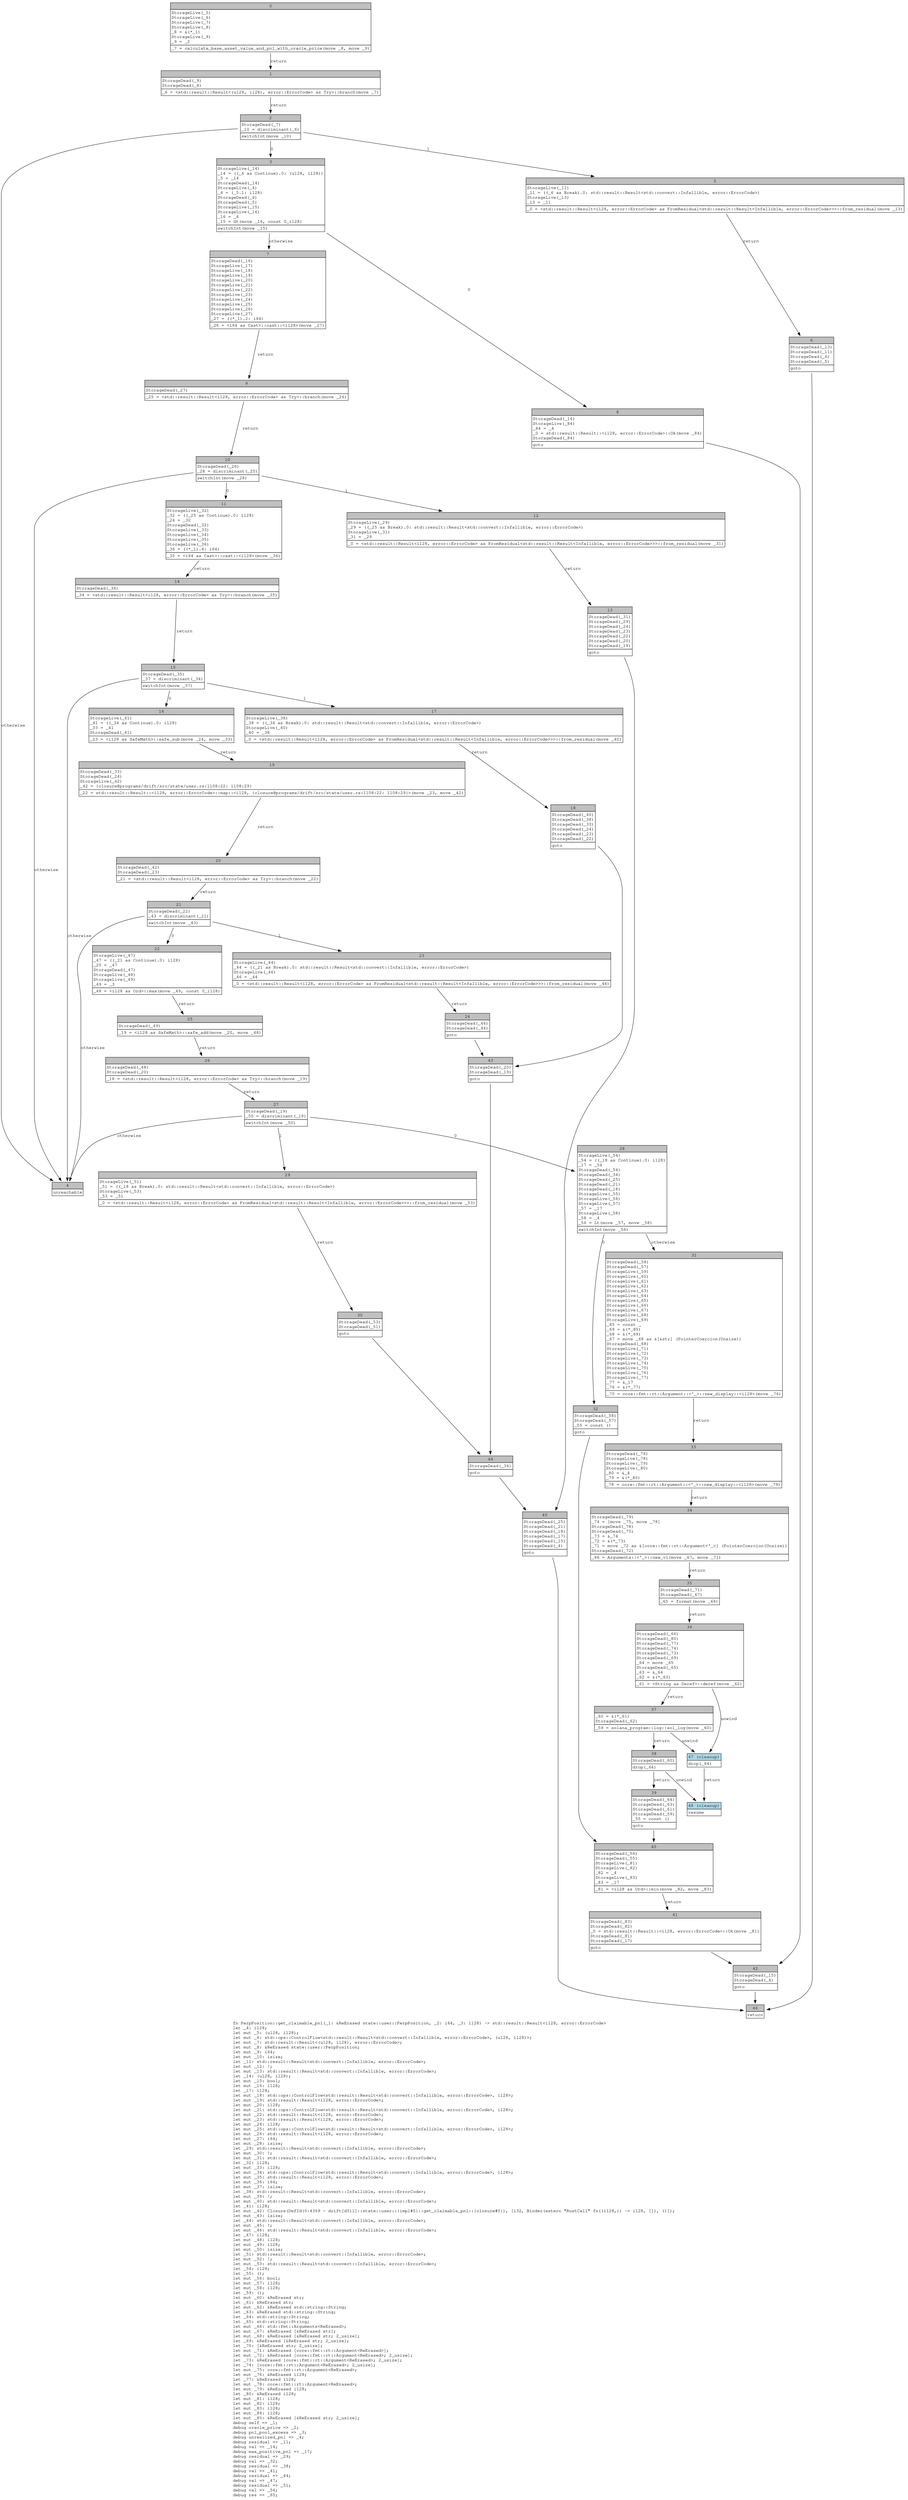 digraph Mir_0_4368 {
    graph [fontname="Courier, monospace"];
    node [fontname="Courier, monospace"];
    edge [fontname="Courier, monospace"];
    label=<fn PerpPosition::get_claimable_pnl(_1: &amp;ReErased state::user::PerpPosition, _2: i64, _3: i128) -&gt; std::result::Result&lt;i128, error::ErrorCode&gt;<br align="left"/>let _4: i128;<br align="left"/>let mut _5: (u128, i128);<br align="left"/>let mut _6: std::ops::ControlFlow&lt;std::result::Result&lt;std::convert::Infallible, error::ErrorCode&gt;, (u128, i128)&gt;;<br align="left"/>let mut _7: std::result::Result&lt;(u128, i128), error::ErrorCode&gt;;<br align="left"/>let mut _8: &amp;ReErased state::user::PerpPosition;<br align="left"/>let mut _9: i64;<br align="left"/>let mut _10: isize;<br align="left"/>let _11: std::result::Result&lt;std::convert::Infallible, error::ErrorCode&gt;;<br align="left"/>let mut _12: !;<br align="left"/>let mut _13: std::result::Result&lt;std::convert::Infallible, error::ErrorCode&gt;;<br align="left"/>let _14: (u128, i128);<br align="left"/>let mut _15: bool;<br align="left"/>let mut _16: i128;<br align="left"/>let _17: i128;<br align="left"/>let mut _18: std::ops::ControlFlow&lt;std::result::Result&lt;std::convert::Infallible, error::ErrorCode&gt;, i128&gt;;<br align="left"/>let mut _19: std::result::Result&lt;i128, error::ErrorCode&gt;;<br align="left"/>let mut _20: i128;<br align="left"/>let mut _21: std::ops::ControlFlow&lt;std::result::Result&lt;std::convert::Infallible, error::ErrorCode&gt;, i128&gt;;<br align="left"/>let mut _22: std::result::Result&lt;i128, error::ErrorCode&gt;;<br align="left"/>let mut _23: std::result::Result&lt;i128, error::ErrorCode&gt;;<br align="left"/>let mut _24: i128;<br align="left"/>let mut _25: std::ops::ControlFlow&lt;std::result::Result&lt;std::convert::Infallible, error::ErrorCode&gt;, i128&gt;;<br align="left"/>let mut _26: std::result::Result&lt;i128, error::ErrorCode&gt;;<br align="left"/>let mut _27: i64;<br align="left"/>let mut _28: isize;<br align="left"/>let _29: std::result::Result&lt;std::convert::Infallible, error::ErrorCode&gt;;<br align="left"/>let mut _30: !;<br align="left"/>let mut _31: std::result::Result&lt;std::convert::Infallible, error::ErrorCode&gt;;<br align="left"/>let _32: i128;<br align="left"/>let mut _33: i128;<br align="left"/>let mut _34: std::ops::ControlFlow&lt;std::result::Result&lt;std::convert::Infallible, error::ErrorCode&gt;, i128&gt;;<br align="left"/>let mut _35: std::result::Result&lt;i128, error::ErrorCode&gt;;<br align="left"/>let mut _36: i64;<br align="left"/>let mut _37: isize;<br align="left"/>let _38: std::result::Result&lt;std::convert::Infallible, error::ErrorCode&gt;;<br align="left"/>let mut _39: !;<br align="left"/>let mut _40: std::result::Result&lt;std::convert::Infallible, error::ErrorCode&gt;;<br align="left"/>let _41: i128;<br align="left"/>let mut _42: Closure(DefId(0:4369 ~ drift[d311]::state::user::{impl#5}::get_claimable_pnl::{closure#0}), [i32, Binder(extern &quot;RustCall&quot; fn((i128,)) -&gt; i128, []), ()]);<br align="left"/>let mut _43: isize;<br align="left"/>let _44: std::result::Result&lt;std::convert::Infallible, error::ErrorCode&gt;;<br align="left"/>let mut _45: !;<br align="left"/>let mut _46: std::result::Result&lt;std::convert::Infallible, error::ErrorCode&gt;;<br align="left"/>let _47: i128;<br align="left"/>let mut _48: i128;<br align="left"/>let mut _49: i128;<br align="left"/>let mut _50: isize;<br align="left"/>let _51: std::result::Result&lt;std::convert::Infallible, error::ErrorCode&gt;;<br align="left"/>let mut _52: !;<br align="left"/>let mut _53: std::result::Result&lt;std::convert::Infallible, error::ErrorCode&gt;;<br align="left"/>let _54: i128;<br align="left"/>let _55: ();<br align="left"/>let mut _56: bool;<br align="left"/>let mut _57: i128;<br align="left"/>let mut _58: i128;<br align="left"/>let _59: ();<br align="left"/>let mut _60: &amp;ReErased str;<br align="left"/>let _61: &amp;ReErased str;<br align="left"/>let mut _62: &amp;ReErased std::string::String;<br align="left"/>let _63: &amp;ReErased std::string::String;<br align="left"/>let _64: std::string::String;<br align="left"/>let _65: std::string::String;<br align="left"/>let mut _66: std::fmt::Arguments&lt;ReErased&gt;;<br align="left"/>let mut _67: &amp;ReErased [&amp;ReErased str];<br align="left"/>let mut _68: &amp;ReErased [&amp;ReErased str; 2_usize];<br align="left"/>let _69: &amp;ReErased [&amp;ReErased str; 2_usize];<br align="left"/>let _70: [&amp;ReErased str; 2_usize];<br align="left"/>let mut _71: &amp;ReErased [core::fmt::rt::Argument&lt;ReErased&gt;];<br align="left"/>let mut _72: &amp;ReErased [core::fmt::rt::Argument&lt;ReErased&gt;; 2_usize];<br align="left"/>let _73: &amp;ReErased [core::fmt::rt::Argument&lt;ReErased&gt;; 2_usize];<br align="left"/>let _74: [core::fmt::rt::Argument&lt;ReErased&gt;; 2_usize];<br align="left"/>let mut _75: core::fmt::rt::Argument&lt;ReErased&gt;;<br align="left"/>let mut _76: &amp;ReErased i128;<br align="left"/>let _77: &amp;ReErased i128;<br align="left"/>let mut _78: core::fmt::rt::Argument&lt;ReErased&gt;;<br align="left"/>let mut _79: &amp;ReErased i128;<br align="left"/>let _80: &amp;ReErased i128;<br align="left"/>let mut _81: i128;<br align="left"/>let mut _82: i128;<br align="left"/>let mut _83: i128;<br align="left"/>let mut _84: i128;<br align="left"/>let mut _85: &amp;ReErased [&amp;ReErased str; 2_usize];<br align="left"/>debug self =&gt; _1;<br align="left"/>debug oracle_price =&gt; _2;<br align="left"/>debug pnl_pool_excess =&gt; _3;<br align="left"/>debug unrealized_pnl =&gt; _4;<br align="left"/>debug residual =&gt; _11;<br align="left"/>debug val =&gt; _14;<br align="left"/>debug max_positive_pnl =&gt; _17;<br align="left"/>debug residual =&gt; _29;<br align="left"/>debug val =&gt; _32;<br align="left"/>debug residual =&gt; _38;<br align="left"/>debug val =&gt; _41;<br align="left"/>debug residual =&gt; _44;<br align="left"/>debug val =&gt; _47;<br align="left"/>debug residual =&gt; _51;<br align="left"/>debug val =&gt; _54;<br align="left"/>debug res =&gt; _65;<br align="left"/>>;
    bb0__0_4368 [shape="none", label=<<table border="0" cellborder="1" cellspacing="0"><tr><td bgcolor="gray" align="center" colspan="1">0</td></tr><tr><td align="left" balign="left">StorageLive(_5)<br/>StorageLive(_6)<br/>StorageLive(_7)<br/>StorageLive(_8)<br/>_8 = &amp;(*_1)<br/>StorageLive(_9)<br/>_9 = _2<br/></td></tr><tr><td align="left">_7 = calculate_base_asset_value_and_pnl_with_oracle_price(move _8, move _9)</td></tr></table>>];
    bb1__0_4368 [shape="none", label=<<table border="0" cellborder="1" cellspacing="0"><tr><td bgcolor="gray" align="center" colspan="1">1</td></tr><tr><td align="left" balign="left">StorageDead(_9)<br/>StorageDead(_8)<br/></td></tr><tr><td align="left">_6 = &lt;std::result::Result&lt;(u128, i128), error::ErrorCode&gt; as Try&gt;::branch(move _7)</td></tr></table>>];
    bb2__0_4368 [shape="none", label=<<table border="0" cellborder="1" cellspacing="0"><tr><td bgcolor="gray" align="center" colspan="1">2</td></tr><tr><td align="left" balign="left">StorageDead(_7)<br/>_10 = discriminant(_6)<br/></td></tr><tr><td align="left">switchInt(move _10)</td></tr></table>>];
    bb3__0_4368 [shape="none", label=<<table border="0" cellborder="1" cellspacing="0"><tr><td bgcolor="gray" align="center" colspan="1">3</td></tr><tr><td align="left" balign="left">StorageLive(_14)<br/>_14 = ((_6 as Continue).0: (u128, i128))<br/>_5 = _14<br/>StorageDead(_14)<br/>StorageLive(_4)<br/>_4 = (_5.1: i128)<br/>StorageDead(_6)<br/>StorageDead(_5)<br/>StorageLive(_15)<br/>StorageLive(_16)<br/>_16 = _4<br/>_15 = Gt(move _16, const 0_i128)<br/></td></tr><tr><td align="left">switchInt(move _15)</td></tr></table>>];
    bb4__0_4368 [shape="none", label=<<table border="0" cellborder="1" cellspacing="0"><tr><td bgcolor="gray" align="center" colspan="1">4</td></tr><tr><td align="left">unreachable</td></tr></table>>];
    bb5__0_4368 [shape="none", label=<<table border="0" cellborder="1" cellspacing="0"><tr><td bgcolor="gray" align="center" colspan="1">5</td></tr><tr><td align="left" balign="left">StorageLive(_11)<br/>_11 = ((_6 as Break).0: std::result::Result&lt;std::convert::Infallible, error::ErrorCode&gt;)<br/>StorageLive(_13)<br/>_13 = _11<br/></td></tr><tr><td align="left">_0 = &lt;std::result::Result&lt;i128, error::ErrorCode&gt; as FromResidual&lt;std::result::Result&lt;Infallible, error::ErrorCode&gt;&gt;&gt;::from_residual(move _13)</td></tr></table>>];
    bb6__0_4368 [shape="none", label=<<table border="0" cellborder="1" cellspacing="0"><tr><td bgcolor="gray" align="center" colspan="1">6</td></tr><tr><td align="left" balign="left">StorageDead(_13)<br/>StorageDead(_11)<br/>StorageDead(_6)<br/>StorageDead(_5)<br/></td></tr><tr><td align="left">goto</td></tr></table>>];
    bb7__0_4368 [shape="none", label=<<table border="0" cellborder="1" cellspacing="0"><tr><td bgcolor="gray" align="center" colspan="1">7</td></tr><tr><td align="left" balign="left">StorageDead(_16)<br/>StorageLive(_17)<br/>StorageLive(_18)<br/>StorageLive(_19)<br/>StorageLive(_20)<br/>StorageLive(_21)<br/>StorageLive(_22)<br/>StorageLive(_23)<br/>StorageLive(_24)<br/>StorageLive(_25)<br/>StorageLive(_26)<br/>StorageLive(_27)<br/>_27 = ((*_1).2: i64)<br/></td></tr><tr><td align="left">_26 = &lt;i64 as Cast&gt;::cast::&lt;i128&gt;(move _27)</td></tr></table>>];
    bb8__0_4368 [shape="none", label=<<table border="0" cellborder="1" cellspacing="0"><tr><td bgcolor="gray" align="center" colspan="1">8</td></tr><tr><td align="left" balign="left">StorageDead(_16)<br/>StorageLive(_84)<br/>_84 = _4<br/>_0 = std::result::Result::&lt;i128, error::ErrorCode&gt;::Ok(move _84)<br/>StorageDead(_84)<br/></td></tr><tr><td align="left">goto</td></tr></table>>];
    bb9__0_4368 [shape="none", label=<<table border="0" cellborder="1" cellspacing="0"><tr><td bgcolor="gray" align="center" colspan="1">9</td></tr><tr><td align="left" balign="left">StorageDead(_27)<br/></td></tr><tr><td align="left">_25 = &lt;std::result::Result&lt;i128, error::ErrorCode&gt; as Try&gt;::branch(move _26)</td></tr></table>>];
    bb10__0_4368 [shape="none", label=<<table border="0" cellborder="1" cellspacing="0"><tr><td bgcolor="gray" align="center" colspan="1">10</td></tr><tr><td align="left" balign="left">StorageDead(_26)<br/>_28 = discriminant(_25)<br/></td></tr><tr><td align="left">switchInt(move _28)</td></tr></table>>];
    bb11__0_4368 [shape="none", label=<<table border="0" cellborder="1" cellspacing="0"><tr><td bgcolor="gray" align="center" colspan="1">11</td></tr><tr><td align="left" balign="left">StorageLive(_32)<br/>_32 = ((_25 as Continue).0: i128)<br/>_24 = _32<br/>StorageDead(_32)<br/>StorageLive(_33)<br/>StorageLive(_34)<br/>StorageLive(_35)<br/>StorageLive(_36)<br/>_36 = ((*_1).4: i64)<br/></td></tr><tr><td align="left">_35 = &lt;i64 as Cast&gt;::cast::&lt;i128&gt;(move _36)</td></tr></table>>];
    bb12__0_4368 [shape="none", label=<<table border="0" cellborder="1" cellspacing="0"><tr><td bgcolor="gray" align="center" colspan="1">12</td></tr><tr><td align="left" balign="left">StorageLive(_29)<br/>_29 = ((_25 as Break).0: std::result::Result&lt;std::convert::Infallible, error::ErrorCode&gt;)<br/>StorageLive(_31)<br/>_31 = _29<br/></td></tr><tr><td align="left">_0 = &lt;std::result::Result&lt;i128, error::ErrorCode&gt; as FromResidual&lt;std::result::Result&lt;Infallible, error::ErrorCode&gt;&gt;&gt;::from_residual(move _31)</td></tr></table>>];
    bb13__0_4368 [shape="none", label=<<table border="0" cellborder="1" cellspacing="0"><tr><td bgcolor="gray" align="center" colspan="1">13</td></tr><tr><td align="left" balign="left">StorageDead(_31)<br/>StorageDead(_29)<br/>StorageDead(_24)<br/>StorageDead(_23)<br/>StorageDead(_22)<br/>StorageDead(_20)<br/>StorageDead(_19)<br/></td></tr><tr><td align="left">goto</td></tr></table>>];
    bb14__0_4368 [shape="none", label=<<table border="0" cellborder="1" cellspacing="0"><tr><td bgcolor="gray" align="center" colspan="1">14</td></tr><tr><td align="left" balign="left">StorageDead(_36)<br/></td></tr><tr><td align="left">_34 = &lt;std::result::Result&lt;i128, error::ErrorCode&gt; as Try&gt;::branch(move _35)</td></tr></table>>];
    bb15__0_4368 [shape="none", label=<<table border="0" cellborder="1" cellspacing="0"><tr><td bgcolor="gray" align="center" colspan="1">15</td></tr><tr><td align="left" balign="left">StorageDead(_35)<br/>_37 = discriminant(_34)<br/></td></tr><tr><td align="left">switchInt(move _37)</td></tr></table>>];
    bb16__0_4368 [shape="none", label=<<table border="0" cellborder="1" cellspacing="0"><tr><td bgcolor="gray" align="center" colspan="1">16</td></tr><tr><td align="left" balign="left">StorageLive(_41)<br/>_41 = ((_34 as Continue).0: i128)<br/>_33 = _41<br/>StorageDead(_41)<br/></td></tr><tr><td align="left">_23 = &lt;i128 as SafeMath&gt;::safe_sub(move _24, move _33)</td></tr></table>>];
    bb17__0_4368 [shape="none", label=<<table border="0" cellborder="1" cellspacing="0"><tr><td bgcolor="gray" align="center" colspan="1">17</td></tr><tr><td align="left" balign="left">StorageLive(_38)<br/>_38 = ((_34 as Break).0: std::result::Result&lt;std::convert::Infallible, error::ErrorCode&gt;)<br/>StorageLive(_40)<br/>_40 = _38<br/></td></tr><tr><td align="left">_0 = &lt;std::result::Result&lt;i128, error::ErrorCode&gt; as FromResidual&lt;std::result::Result&lt;Infallible, error::ErrorCode&gt;&gt;&gt;::from_residual(move _40)</td></tr></table>>];
    bb18__0_4368 [shape="none", label=<<table border="0" cellborder="1" cellspacing="0"><tr><td bgcolor="gray" align="center" colspan="1">18</td></tr><tr><td align="left" balign="left">StorageDead(_40)<br/>StorageDead(_38)<br/>StorageDead(_33)<br/>StorageDead(_24)<br/>StorageDead(_23)<br/>StorageDead(_22)<br/></td></tr><tr><td align="left">goto</td></tr></table>>];
    bb19__0_4368 [shape="none", label=<<table border="0" cellborder="1" cellspacing="0"><tr><td bgcolor="gray" align="center" colspan="1">19</td></tr><tr><td align="left" balign="left">StorageDead(_33)<br/>StorageDead(_24)<br/>StorageLive(_42)<br/>_42 = {closure@programs/drift/src/state/user.rs:1108:22: 1108:29}<br/></td></tr><tr><td align="left">_22 = std::result::Result::&lt;i128, error::ErrorCode&gt;::map::&lt;i128, {closure@programs/drift/src/state/user.rs:1108:22: 1108:29}&gt;(move _23, move _42)</td></tr></table>>];
    bb20__0_4368 [shape="none", label=<<table border="0" cellborder="1" cellspacing="0"><tr><td bgcolor="gray" align="center" colspan="1">20</td></tr><tr><td align="left" balign="left">StorageDead(_42)<br/>StorageDead(_23)<br/></td></tr><tr><td align="left">_21 = &lt;std::result::Result&lt;i128, error::ErrorCode&gt; as Try&gt;::branch(move _22)</td></tr></table>>];
    bb21__0_4368 [shape="none", label=<<table border="0" cellborder="1" cellspacing="0"><tr><td bgcolor="gray" align="center" colspan="1">21</td></tr><tr><td align="left" balign="left">StorageDead(_22)<br/>_43 = discriminant(_21)<br/></td></tr><tr><td align="left">switchInt(move _43)</td></tr></table>>];
    bb22__0_4368 [shape="none", label=<<table border="0" cellborder="1" cellspacing="0"><tr><td bgcolor="gray" align="center" colspan="1">22</td></tr><tr><td align="left" balign="left">StorageLive(_47)<br/>_47 = ((_21 as Continue).0: i128)<br/>_20 = _47<br/>StorageDead(_47)<br/>StorageLive(_48)<br/>StorageLive(_49)<br/>_49 = _3<br/></td></tr><tr><td align="left">_48 = &lt;i128 as Ord&gt;::max(move _49, const 0_i128)</td></tr></table>>];
    bb23__0_4368 [shape="none", label=<<table border="0" cellborder="1" cellspacing="0"><tr><td bgcolor="gray" align="center" colspan="1">23</td></tr><tr><td align="left" balign="left">StorageLive(_44)<br/>_44 = ((_21 as Break).0: std::result::Result&lt;std::convert::Infallible, error::ErrorCode&gt;)<br/>StorageLive(_46)<br/>_46 = _44<br/></td></tr><tr><td align="left">_0 = &lt;std::result::Result&lt;i128, error::ErrorCode&gt; as FromResidual&lt;std::result::Result&lt;Infallible, error::ErrorCode&gt;&gt;&gt;::from_residual(move _46)</td></tr></table>>];
    bb24__0_4368 [shape="none", label=<<table border="0" cellborder="1" cellspacing="0"><tr><td bgcolor="gray" align="center" colspan="1">24</td></tr><tr><td align="left" balign="left">StorageDead(_46)<br/>StorageDead(_44)<br/></td></tr><tr><td align="left">goto</td></tr></table>>];
    bb25__0_4368 [shape="none", label=<<table border="0" cellborder="1" cellspacing="0"><tr><td bgcolor="gray" align="center" colspan="1">25</td></tr><tr><td align="left" balign="left">StorageDead(_49)<br/></td></tr><tr><td align="left">_19 = &lt;i128 as SafeMath&gt;::safe_add(move _20, move _48)</td></tr></table>>];
    bb26__0_4368 [shape="none", label=<<table border="0" cellborder="1" cellspacing="0"><tr><td bgcolor="gray" align="center" colspan="1">26</td></tr><tr><td align="left" balign="left">StorageDead(_48)<br/>StorageDead(_20)<br/></td></tr><tr><td align="left">_18 = &lt;std::result::Result&lt;i128, error::ErrorCode&gt; as Try&gt;::branch(move _19)</td></tr></table>>];
    bb27__0_4368 [shape="none", label=<<table border="0" cellborder="1" cellspacing="0"><tr><td bgcolor="gray" align="center" colspan="1">27</td></tr><tr><td align="left" balign="left">StorageDead(_19)<br/>_50 = discriminant(_18)<br/></td></tr><tr><td align="left">switchInt(move _50)</td></tr></table>>];
    bb28__0_4368 [shape="none", label=<<table border="0" cellborder="1" cellspacing="0"><tr><td bgcolor="gray" align="center" colspan="1">28</td></tr><tr><td align="left" balign="left">StorageLive(_54)<br/>_54 = ((_18 as Continue).0: i128)<br/>_17 = _54<br/>StorageDead(_54)<br/>StorageDead(_34)<br/>StorageDead(_25)<br/>StorageDead(_21)<br/>StorageDead(_18)<br/>StorageLive(_55)<br/>StorageLive(_56)<br/>StorageLive(_57)<br/>_57 = _17<br/>StorageLive(_58)<br/>_58 = _4<br/>_56 = Lt(move _57, move _58)<br/></td></tr><tr><td align="left">switchInt(move _56)</td></tr></table>>];
    bb29__0_4368 [shape="none", label=<<table border="0" cellborder="1" cellspacing="0"><tr><td bgcolor="gray" align="center" colspan="1">29</td></tr><tr><td align="left" balign="left">StorageLive(_51)<br/>_51 = ((_18 as Break).0: std::result::Result&lt;std::convert::Infallible, error::ErrorCode&gt;)<br/>StorageLive(_53)<br/>_53 = _51<br/></td></tr><tr><td align="left">_0 = &lt;std::result::Result&lt;i128, error::ErrorCode&gt; as FromResidual&lt;std::result::Result&lt;Infallible, error::ErrorCode&gt;&gt;&gt;::from_residual(move _53)</td></tr></table>>];
    bb30__0_4368 [shape="none", label=<<table border="0" cellborder="1" cellspacing="0"><tr><td bgcolor="gray" align="center" colspan="1">30</td></tr><tr><td align="left" balign="left">StorageDead(_53)<br/>StorageDead(_51)<br/></td></tr><tr><td align="left">goto</td></tr></table>>];
    bb31__0_4368 [shape="none", label=<<table border="0" cellborder="1" cellspacing="0"><tr><td bgcolor="gray" align="center" colspan="1">31</td></tr><tr><td align="left" balign="left">StorageDead(_58)<br/>StorageDead(_57)<br/>StorageLive(_59)<br/>StorageLive(_60)<br/>StorageLive(_61)<br/>StorageLive(_62)<br/>StorageLive(_63)<br/>StorageLive(_64)<br/>StorageLive(_65)<br/>StorageLive(_66)<br/>StorageLive(_67)<br/>StorageLive(_68)<br/>StorageLive(_69)<br/>_85 = const _<br/>_69 = &amp;(*_85)<br/>_68 = &amp;(*_69)<br/>_67 = move _68 as &amp;[&amp;str] (PointerCoercion(Unsize))<br/>StorageDead(_68)<br/>StorageLive(_71)<br/>StorageLive(_72)<br/>StorageLive(_73)<br/>StorageLive(_74)<br/>StorageLive(_75)<br/>StorageLive(_76)<br/>StorageLive(_77)<br/>_77 = &amp;_17<br/>_76 = &amp;(*_77)<br/></td></tr><tr><td align="left">_75 = core::fmt::rt::Argument::&lt;'_&gt;::new_display::&lt;i128&gt;(move _76)</td></tr></table>>];
    bb32__0_4368 [shape="none", label=<<table border="0" cellborder="1" cellspacing="0"><tr><td bgcolor="gray" align="center" colspan="1">32</td></tr><tr><td align="left" balign="left">StorageDead(_58)<br/>StorageDead(_57)<br/>_55 = const ()<br/></td></tr><tr><td align="left">goto</td></tr></table>>];
    bb33__0_4368 [shape="none", label=<<table border="0" cellborder="1" cellspacing="0"><tr><td bgcolor="gray" align="center" colspan="1">33</td></tr><tr><td align="left" balign="left">StorageDead(_76)<br/>StorageLive(_78)<br/>StorageLive(_79)<br/>StorageLive(_80)<br/>_80 = &amp;_4<br/>_79 = &amp;(*_80)<br/></td></tr><tr><td align="left">_78 = core::fmt::rt::Argument::&lt;'_&gt;::new_display::&lt;i128&gt;(move _79)</td></tr></table>>];
    bb34__0_4368 [shape="none", label=<<table border="0" cellborder="1" cellspacing="0"><tr><td bgcolor="gray" align="center" colspan="1">34</td></tr><tr><td align="left" balign="left">StorageDead(_79)<br/>_74 = [move _75, move _78]<br/>StorageDead(_78)<br/>StorageDead(_75)<br/>_73 = &amp;_74<br/>_72 = &amp;(*_73)<br/>_71 = move _72 as &amp;[core::fmt::rt::Argument&lt;'_&gt;] (PointerCoercion(Unsize))<br/>StorageDead(_72)<br/></td></tr><tr><td align="left">_66 = Arguments::&lt;'_&gt;::new_v1(move _67, move _71)</td></tr></table>>];
    bb35__0_4368 [shape="none", label=<<table border="0" cellborder="1" cellspacing="0"><tr><td bgcolor="gray" align="center" colspan="1">35</td></tr><tr><td align="left" balign="left">StorageDead(_71)<br/>StorageDead(_67)<br/></td></tr><tr><td align="left">_65 = format(move _66)</td></tr></table>>];
    bb36__0_4368 [shape="none", label=<<table border="0" cellborder="1" cellspacing="0"><tr><td bgcolor="gray" align="center" colspan="1">36</td></tr><tr><td align="left" balign="left">StorageDead(_66)<br/>StorageDead(_80)<br/>StorageDead(_77)<br/>StorageDead(_74)<br/>StorageDead(_73)<br/>StorageDead(_69)<br/>_64 = move _65<br/>StorageDead(_65)<br/>_63 = &amp;_64<br/>_62 = &amp;(*_63)<br/></td></tr><tr><td align="left">_61 = &lt;String as Deref&gt;::deref(move _62)</td></tr></table>>];
    bb37__0_4368 [shape="none", label=<<table border="0" cellborder="1" cellspacing="0"><tr><td bgcolor="gray" align="center" colspan="1">37</td></tr><tr><td align="left" balign="left">_60 = &amp;(*_61)<br/>StorageDead(_62)<br/></td></tr><tr><td align="left">_59 = solana_program::log::sol_log(move _60)</td></tr></table>>];
    bb38__0_4368 [shape="none", label=<<table border="0" cellborder="1" cellspacing="0"><tr><td bgcolor="gray" align="center" colspan="1">38</td></tr><tr><td align="left" balign="left">StorageDead(_60)<br/></td></tr><tr><td align="left">drop(_64)</td></tr></table>>];
    bb39__0_4368 [shape="none", label=<<table border="0" cellborder="1" cellspacing="0"><tr><td bgcolor="gray" align="center" colspan="1">39</td></tr><tr><td align="left" balign="left">StorageDead(_64)<br/>StorageDead(_63)<br/>StorageDead(_61)<br/>StorageDead(_59)<br/>_55 = const ()<br/></td></tr><tr><td align="left">goto</td></tr></table>>];
    bb40__0_4368 [shape="none", label=<<table border="0" cellborder="1" cellspacing="0"><tr><td bgcolor="gray" align="center" colspan="1">40</td></tr><tr><td align="left" balign="left">StorageDead(_56)<br/>StorageDead(_55)<br/>StorageLive(_81)<br/>StorageLive(_82)<br/>_82 = _4<br/>StorageLive(_83)<br/>_83 = _17<br/></td></tr><tr><td align="left">_81 = &lt;i128 as Ord&gt;::min(move _82, move _83)</td></tr></table>>];
    bb41__0_4368 [shape="none", label=<<table border="0" cellborder="1" cellspacing="0"><tr><td bgcolor="gray" align="center" colspan="1">41</td></tr><tr><td align="left" balign="left">StorageDead(_83)<br/>StorageDead(_82)<br/>_0 = std::result::Result::&lt;i128, error::ErrorCode&gt;::Ok(move _81)<br/>StorageDead(_81)<br/>StorageDead(_17)<br/></td></tr><tr><td align="left">goto</td></tr></table>>];
    bb42__0_4368 [shape="none", label=<<table border="0" cellborder="1" cellspacing="0"><tr><td bgcolor="gray" align="center" colspan="1">42</td></tr><tr><td align="left" balign="left">StorageDead(_15)<br/>StorageDead(_4)<br/></td></tr><tr><td align="left">goto</td></tr></table>>];
    bb43__0_4368 [shape="none", label=<<table border="0" cellborder="1" cellspacing="0"><tr><td bgcolor="gray" align="center" colspan="1">43</td></tr><tr><td align="left" balign="left">StorageDead(_20)<br/>StorageDead(_19)<br/></td></tr><tr><td align="left">goto</td></tr></table>>];
    bb44__0_4368 [shape="none", label=<<table border="0" cellborder="1" cellspacing="0"><tr><td bgcolor="gray" align="center" colspan="1">44</td></tr><tr><td align="left" balign="left">StorageDead(_34)<br/></td></tr><tr><td align="left">goto</td></tr></table>>];
    bb45__0_4368 [shape="none", label=<<table border="0" cellborder="1" cellspacing="0"><tr><td bgcolor="gray" align="center" colspan="1">45</td></tr><tr><td align="left" balign="left">StorageDead(_25)<br/>StorageDead(_21)<br/>StorageDead(_18)<br/>StorageDead(_17)<br/>StorageDead(_15)<br/>StorageDead(_4)<br/></td></tr><tr><td align="left">goto</td></tr></table>>];
    bb46__0_4368 [shape="none", label=<<table border="0" cellborder="1" cellspacing="0"><tr><td bgcolor="gray" align="center" colspan="1">46</td></tr><tr><td align="left">return</td></tr></table>>];
    bb47__0_4368 [shape="none", label=<<table border="0" cellborder="1" cellspacing="0"><tr><td bgcolor="lightblue" align="center" colspan="1">47 (cleanup)</td></tr><tr><td align="left">drop(_64)</td></tr></table>>];
    bb48__0_4368 [shape="none", label=<<table border="0" cellborder="1" cellspacing="0"><tr><td bgcolor="lightblue" align="center" colspan="1">48 (cleanup)</td></tr><tr><td align="left">resume</td></tr></table>>];
    bb0__0_4368 -> bb1__0_4368 [label="return"];
    bb1__0_4368 -> bb2__0_4368 [label="return"];
    bb2__0_4368 -> bb3__0_4368 [label="0"];
    bb2__0_4368 -> bb5__0_4368 [label="1"];
    bb2__0_4368 -> bb4__0_4368 [label="otherwise"];
    bb3__0_4368 -> bb8__0_4368 [label="0"];
    bb3__0_4368 -> bb7__0_4368 [label="otherwise"];
    bb5__0_4368 -> bb6__0_4368 [label="return"];
    bb6__0_4368 -> bb46__0_4368 [label=""];
    bb7__0_4368 -> bb9__0_4368 [label="return"];
    bb8__0_4368 -> bb42__0_4368 [label=""];
    bb9__0_4368 -> bb10__0_4368 [label="return"];
    bb10__0_4368 -> bb11__0_4368 [label="0"];
    bb10__0_4368 -> bb12__0_4368 [label="1"];
    bb10__0_4368 -> bb4__0_4368 [label="otherwise"];
    bb11__0_4368 -> bb14__0_4368 [label="return"];
    bb12__0_4368 -> bb13__0_4368 [label="return"];
    bb13__0_4368 -> bb45__0_4368 [label=""];
    bb14__0_4368 -> bb15__0_4368 [label="return"];
    bb15__0_4368 -> bb16__0_4368 [label="0"];
    bb15__0_4368 -> bb17__0_4368 [label="1"];
    bb15__0_4368 -> bb4__0_4368 [label="otherwise"];
    bb16__0_4368 -> bb19__0_4368 [label="return"];
    bb17__0_4368 -> bb18__0_4368 [label="return"];
    bb18__0_4368 -> bb43__0_4368 [label=""];
    bb19__0_4368 -> bb20__0_4368 [label="return"];
    bb20__0_4368 -> bb21__0_4368 [label="return"];
    bb21__0_4368 -> bb22__0_4368 [label="0"];
    bb21__0_4368 -> bb23__0_4368 [label="1"];
    bb21__0_4368 -> bb4__0_4368 [label="otherwise"];
    bb22__0_4368 -> bb25__0_4368 [label="return"];
    bb23__0_4368 -> bb24__0_4368 [label="return"];
    bb24__0_4368 -> bb43__0_4368 [label=""];
    bb25__0_4368 -> bb26__0_4368 [label="return"];
    bb26__0_4368 -> bb27__0_4368 [label="return"];
    bb27__0_4368 -> bb28__0_4368 [label="0"];
    bb27__0_4368 -> bb29__0_4368 [label="1"];
    bb27__0_4368 -> bb4__0_4368 [label="otherwise"];
    bb28__0_4368 -> bb32__0_4368 [label="0"];
    bb28__0_4368 -> bb31__0_4368 [label="otherwise"];
    bb29__0_4368 -> bb30__0_4368 [label="return"];
    bb30__0_4368 -> bb44__0_4368 [label=""];
    bb31__0_4368 -> bb33__0_4368 [label="return"];
    bb32__0_4368 -> bb40__0_4368 [label=""];
    bb33__0_4368 -> bb34__0_4368 [label="return"];
    bb34__0_4368 -> bb35__0_4368 [label="return"];
    bb35__0_4368 -> bb36__0_4368 [label="return"];
    bb36__0_4368 -> bb37__0_4368 [label="return"];
    bb36__0_4368 -> bb47__0_4368 [label="unwind"];
    bb37__0_4368 -> bb38__0_4368 [label="return"];
    bb37__0_4368 -> bb47__0_4368 [label="unwind"];
    bb38__0_4368 -> bb39__0_4368 [label="return"];
    bb38__0_4368 -> bb48__0_4368 [label="unwind"];
    bb39__0_4368 -> bb40__0_4368 [label=""];
    bb40__0_4368 -> bb41__0_4368 [label="return"];
    bb41__0_4368 -> bb42__0_4368 [label=""];
    bb42__0_4368 -> bb46__0_4368 [label=""];
    bb43__0_4368 -> bb44__0_4368 [label=""];
    bb44__0_4368 -> bb45__0_4368 [label=""];
    bb45__0_4368 -> bb46__0_4368 [label=""];
    bb47__0_4368 -> bb48__0_4368 [label="return"];
}
